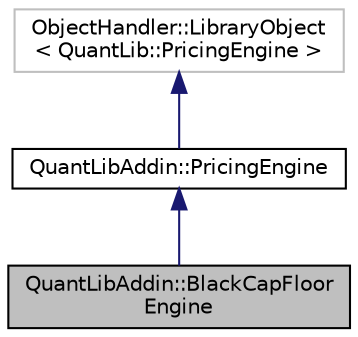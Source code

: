 digraph "QuantLibAddin::BlackCapFloorEngine"
{
  edge [fontname="Helvetica",fontsize="10",labelfontname="Helvetica",labelfontsize="10"];
  node [fontname="Helvetica",fontsize="10",shape=record];
  Node3 [label="QuantLibAddin::BlackCapFloor\lEngine",height=0.2,width=0.4,color="black", fillcolor="grey75", style="filled", fontcolor="black"];
  Node4 -> Node3 [dir="back",color="midnightblue",fontsize="10",style="solid",fontname="Helvetica"];
  Node4 [label="QuantLibAddin::PricingEngine",height=0.2,width=0.4,color="black", fillcolor="white", style="filled",URL="$class_quant_lib_addin_1_1_pricing_engine.html"];
  Node5 -> Node4 [dir="back",color="midnightblue",fontsize="10",style="solid",fontname="Helvetica"];
  Node5 [label="ObjectHandler::LibraryObject\l\< QuantLib::PricingEngine \>",height=0.2,width=0.4,color="grey75", fillcolor="white", style="filled"];
}
